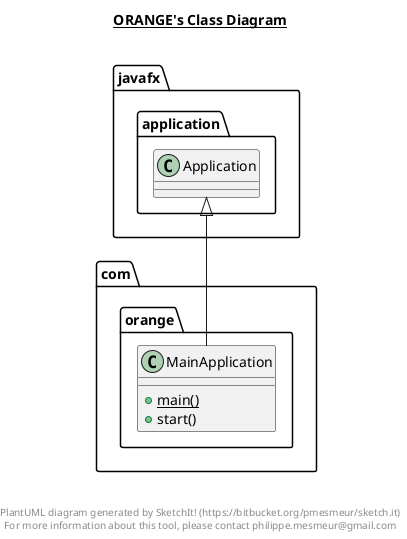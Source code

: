 @startuml

title __ORANGE's Class Diagram__\n

  namespace com.orange {
    class com.orange.MainApplication {
        {static} + main()
        + start()
    }
  }
  

  com.orange.MainApplication -up-|> javafx.application.Application


right footer


PlantUML diagram generated by SketchIt! (https://bitbucket.org/pmesmeur/sketch.it)
For more information about this tool, please contact philippe.mesmeur@gmail.com
endfooter

@enduml

